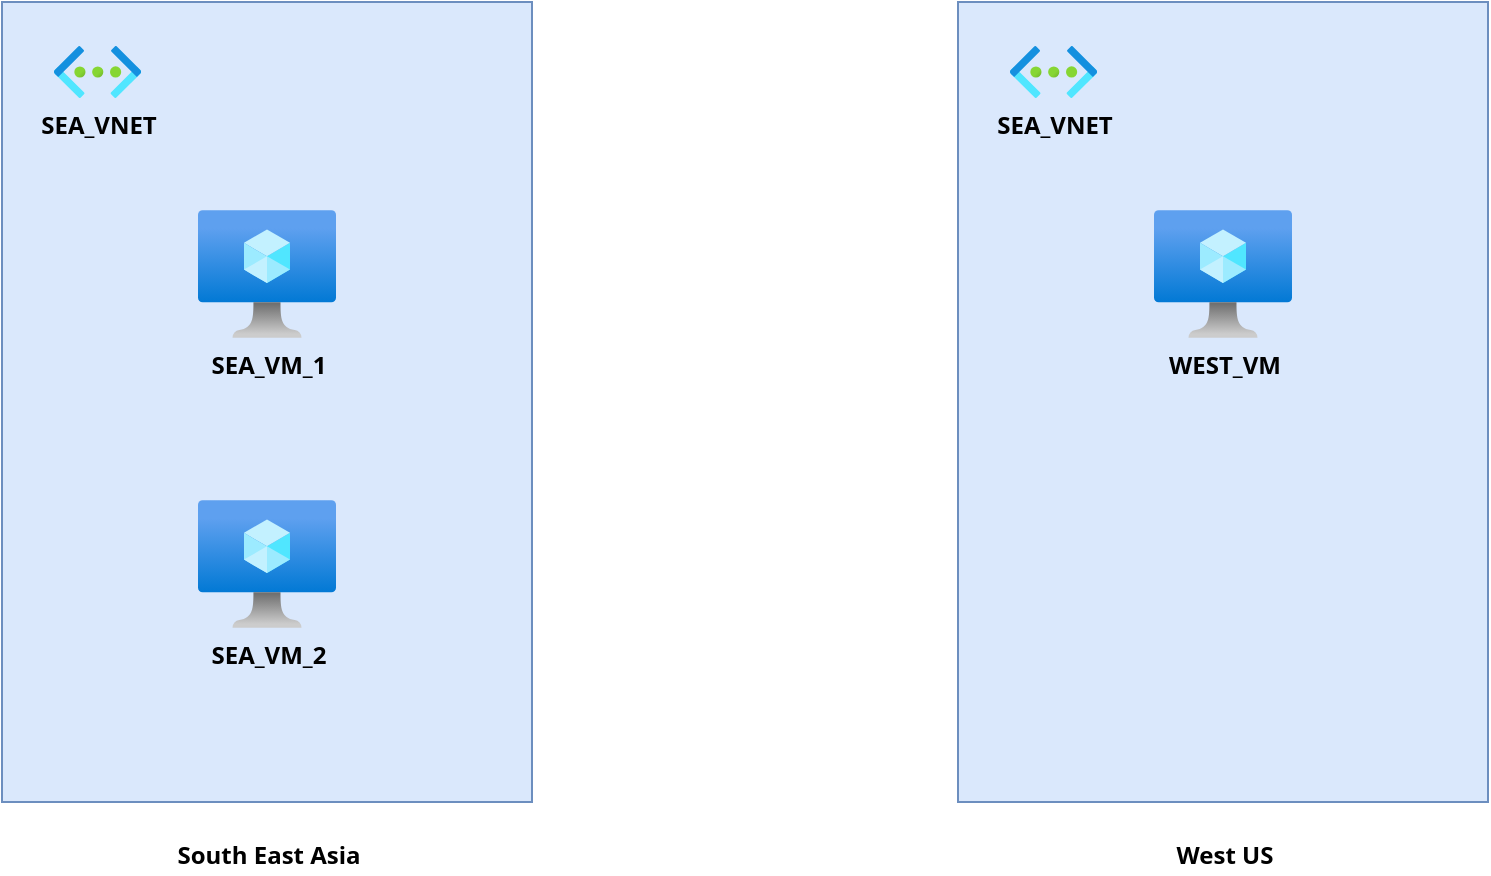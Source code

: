 <mxfile version="15.2.9" type="github"><diagram id="okHqaQUiu3OS3N5XbyIh" name="Page-1"><mxGraphModel dx="1178" dy="647" grid="0" gridSize="10" guides="1" tooltips="1" connect="1" arrows="1" fold="1" page="1" pageScale="1" pageWidth="850" pageHeight="1100" math="0" shadow="0"><root><mxCell id="0"/><mxCell id="1" parent="0"/><mxCell id="hRc60_vaNfegY-OxwKuD-6" value="" style="rounded=0;whiteSpace=wrap;html=1;fontFamily=segoe ui;fontStyle=1;fillColor=#dae8fc;strokeColor=#6c8ebf;" vertex="1" parent="1"><mxGeometry x="42" y="408" width="265" height="400" as="geometry"/></mxCell><mxCell id="hRc60_vaNfegY-OxwKuD-7" value="SEA_VNET" style="aspect=fixed;html=1;points=[];align=center;image;fontSize=12;image=img/lib/azure2/networking/Virtual_Networks.svg;fontFamily=segoe ui;fontStyle=1;labelBackgroundColor=none;" vertex="1" parent="1"><mxGeometry x="68" y="430" width="43.55" height="26" as="geometry"/></mxCell><mxCell id="hRc60_vaNfegY-OxwKuD-8" value="SEA_VM_1" style="aspect=fixed;html=1;points=[];align=center;image;fontSize=12;image=img/lib/azure2/compute/Virtual_Machine.svg;fontFamily=segoe ui;fontStyle=1;labelBackgroundColor=none;" vertex="1" parent="1"><mxGeometry x="140" y="512" width="69" height="64" as="geometry"/></mxCell><mxCell id="hRc60_vaNfegY-OxwKuD-9" value="SEA_VM_2" style="aspect=fixed;html=1;points=[];align=center;image;fontSize=12;image=img/lib/azure2/compute/Virtual_Machine.svg;fontFamily=segoe ui;fontStyle=1;labelBackgroundColor=none;" vertex="1" parent="1"><mxGeometry x="140" y="657" width="69" height="64" as="geometry"/></mxCell><mxCell id="hRc60_vaNfegY-OxwKuD-10" value="" style="rounded=0;whiteSpace=wrap;html=1;fontFamily=segoe ui;fontStyle=1;fillColor=#dae8fc;strokeColor=#6c8ebf;" vertex="1" parent="1"><mxGeometry x="520" y="408" width="265" height="400" as="geometry"/></mxCell><mxCell id="hRc60_vaNfegY-OxwKuD-11" value="SEA_VNET" style="aspect=fixed;html=1;points=[];align=center;image;fontSize=12;image=img/lib/azure2/networking/Virtual_Networks.svg;fontFamily=segoe ui;fontStyle=1;labelBackgroundColor=none;" vertex="1" parent="1"><mxGeometry x="546" y="430" width="43.55" height="26" as="geometry"/></mxCell><mxCell id="hRc60_vaNfegY-OxwKuD-12" value="WEST_VM" style="aspect=fixed;html=1;points=[];align=center;image;fontSize=12;image=img/lib/azure2/compute/Virtual_Machine.svg;fontFamily=segoe ui;fontStyle=1;labelBackgroundColor=none;" vertex="1" parent="1"><mxGeometry x="618" y="512" width="69" height="64" as="geometry"/></mxCell><mxCell id="hRc60_vaNfegY-OxwKuD-14" value="South East Asia" style="text;html=1;align=center;verticalAlign=middle;resizable=0;points=[];autosize=1;strokeColor=none;fillColor=none;fontFamily=segoe ui;fontStyle=1" vertex="1" parent="1"><mxGeometry x="127" y="826" width="96" height="18" as="geometry"/></mxCell><mxCell id="hRc60_vaNfegY-OxwKuD-15" value="West US" style="text;html=1;align=center;verticalAlign=middle;resizable=0;points=[];autosize=1;strokeColor=none;fillColor=none;fontFamily=segoe ui;fontStyle=1" vertex="1" parent="1"><mxGeometry x="624" y="826" width="57" height="18" as="geometry"/></mxCell></root></mxGraphModel></diagram></mxfile>